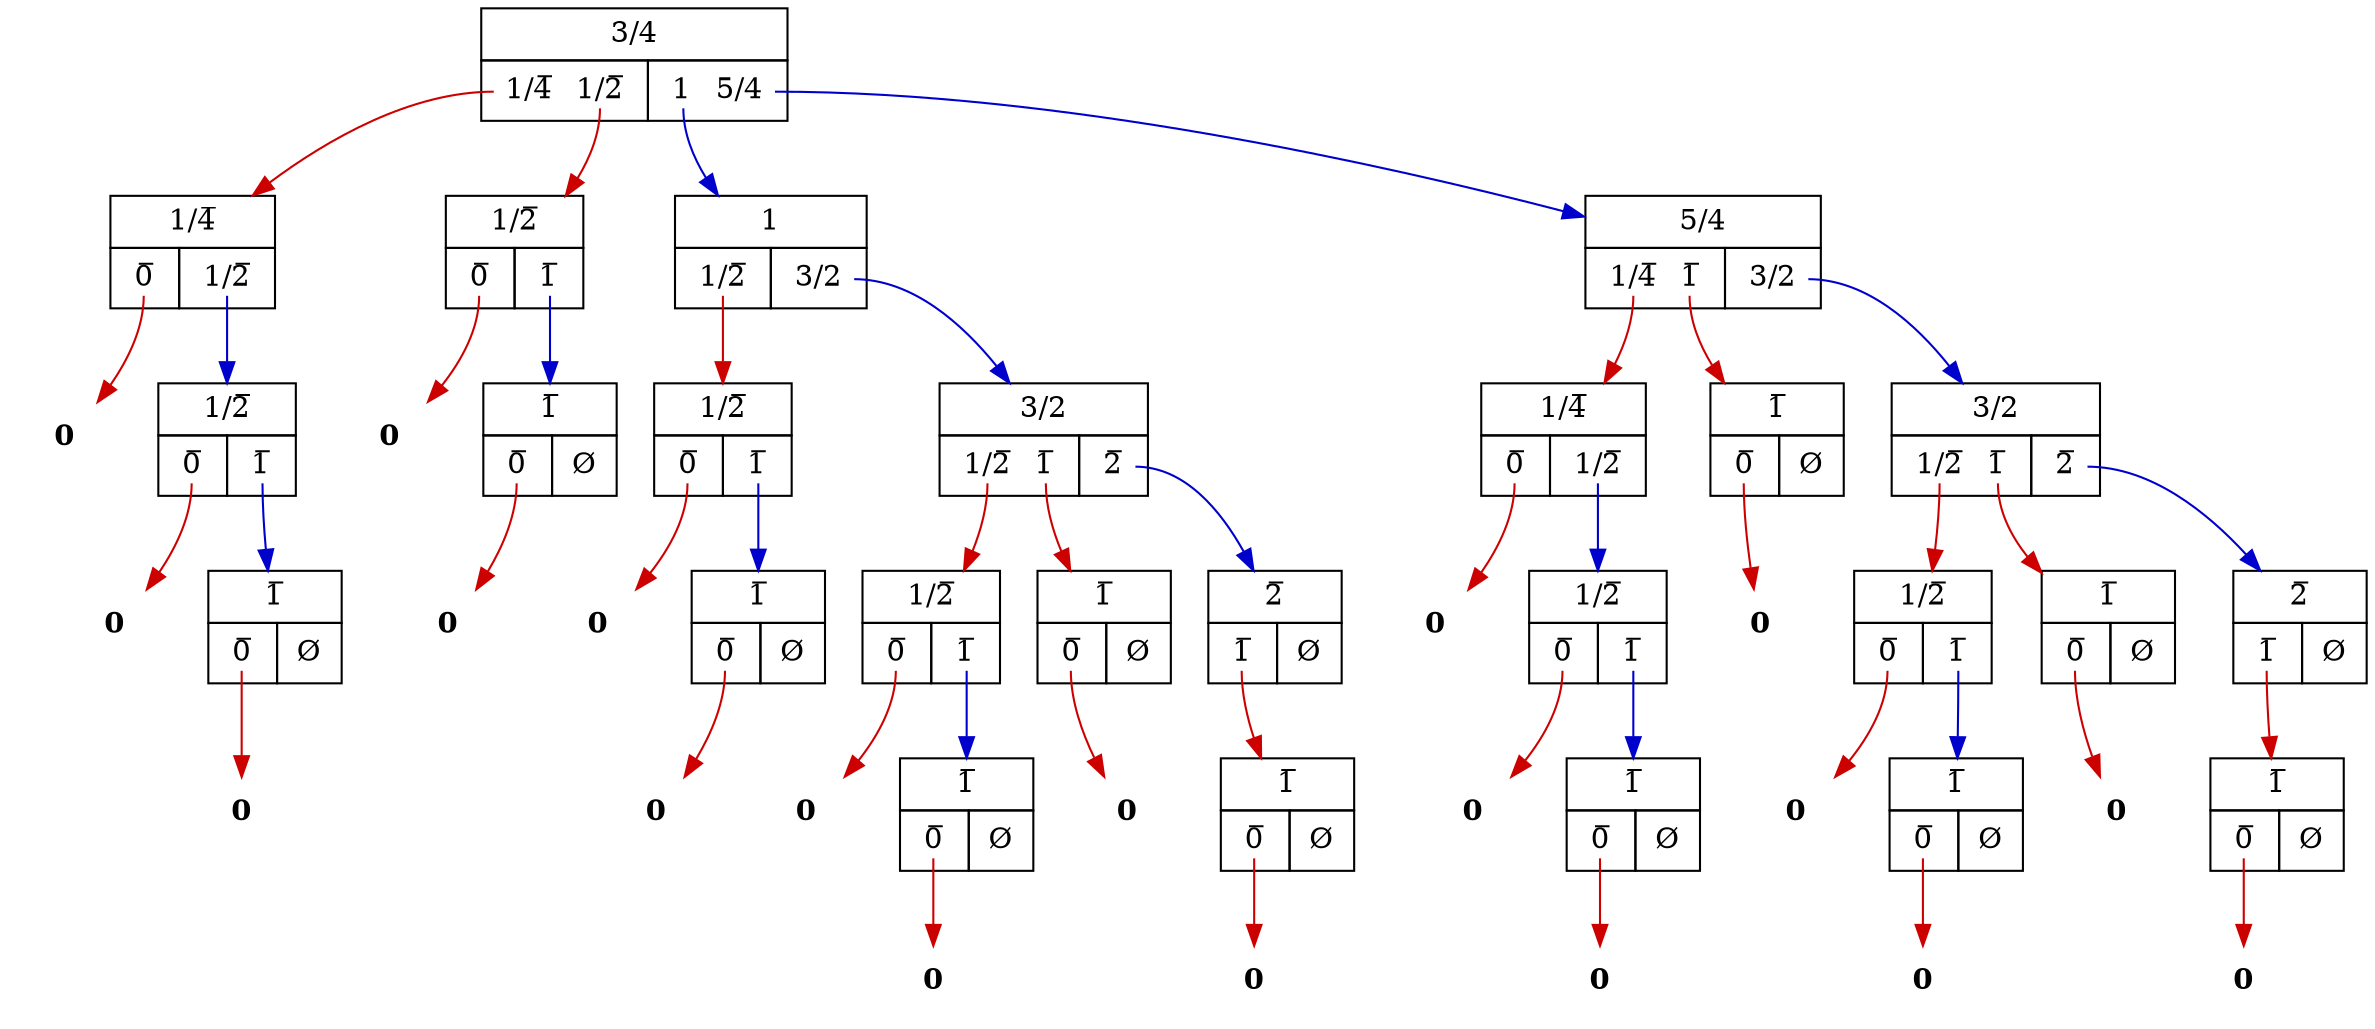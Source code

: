 digraph "0.75" {
   node_1 [shape=none,margin=0,label=
         <<TABLE BORDER="0" CELLBORDER="1" CELLSPACING="0" CELLPADDING="4">
         <TR><TD COLSPAN="2">3/4</TD></TR>
         <TR><TD PORT="L"> <TABLE BORDER="0" CELLBORDER="0" CELLPADDING="0"><TR><TD PORT="1/4,1"> 1/4̅ </TD> &nbsp; <TD PORT="1/2,2"> 1/2̅ </TD> &nbsp; </TR></TABLE> </TD><TD PORT="R"> <TABLE BORDER="0" CELLBORDER="0" CELLPADDING="0"><TR><TD PORT="1,1"> 1 </TD> &nbsp; <TD PORT="5/4,2"> 5/4 </TD> &nbsp; </TR></TABLE> </TD></TR>
         </TABLE>>,
         ];
   node_1:"1/4,1" -> node_2 [color="red3", dir=forward];
   node_2 [shape=none,margin=0,label=
         <<TABLE BORDER="0" CELLBORDER="1" CELLSPACING="0" CELLPADDING="4">
         <TR><TD COLSPAN="2">1/4̅</TD></TR>
         <TR><TD PORT="L"> <TABLE BORDER="0" CELLBORDER="0" CELLPADDING="0"><TR><TD PORT="0,1"> 0̅ </TD> &nbsp; </TR></TABLE> </TD><TD PORT="R"> <TABLE BORDER="0" CELLBORDER="0" CELLPADDING="0"><TR><TD PORT="1/2,1"> 1/2̅ </TD> &nbsp; </TR></TABLE> </TD></TR>
         </TABLE>>,
         ];
   node_2:"0,1" -> node_3 [color="red3", dir=forward];
   node_3 [shape=none,margin=0,label=<<B>0</B>>]
   node_2:"1/2,1" -> node_4 [color="blue3", dir=forward];
   node_4 [shape=none,margin=0,label=
         <<TABLE BORDER="0" CELLBORDER="1" CELLSPACING="0" CELLPADDING="4">
         <TR><TD COLSPAN="2">1/2̅</TD></TR>
         <TR><TD PORT="L"> <TABLE BORDER="0" CELLBORDER="0" CELLPADDING="0"><TR><TD PORT="0,1"> 0̅ </TD> &nbsp; </TR></TABLE> </TD><TD PORT="R"> <TABLE BORDER="0" CELLBORDER="0" CELLPADDING="0"><TR><TD PORT="1,1"> 1̅ </TD> &nbsp; </TR></TABLE> </TD></TR>
         </TABLE>>,
         ];
   node_4:"0,1" -> node_5 [color="red3", dir=forward];
   node_5 [shape=none,margin=0,label=<<B>0</B>>]
   node_4:"1,1" -> node_6 [color="blue3", dir=forward];
   node_6 [shape=none,margin=0,label=
         <<TABLE BORDER="0" CELLBORDER="1" CELLSPACING="0" CELLPADDING="4">
         <TR><TD COLSPAN="2">1̅</TD></TR>
         <TR><TD PORT="L"> <TABLE BORDER="0" CELLBORDER="0" CELLPADDING="0"><TR><TD PORT="0,1"> 0̅ </TD> &nbsp; </TR></TABLE> </TD><TD PORT="R"> Ø </TD></TR>
         </TABLE>>,
         ];
   node_6:"0,1" -> node_7 [color="red3", dir=forward];
   node_7 [shape=none,margin=0,label=<<B>0</B>>]
   node_1:"1/2,2" -> node_8 [color="red3", dir=forward];
   node_8 [shape=none,margin=0,label=
         <<TABLE BORDER="0" CELLBORDER="1" CELLSPACING="0" CELLPADDING="4">
         <TR><TD COLSPAN="2">1/2̅</TD></TR>
         <TR><TD PORT="L"> <TABLE BORDER="0" CELLBORDER="0" CELLPADDING="0"><TR><TD PORT="0,1"> 0̅ </TD> &nbsp; </TR></TABLE> </TD><TD PORT="R"> <TABLE BORDER="0" CELLBORDER="0" CELLPADDING="0"><TR><TD PORT="1,1"> 1̅ </TD> &nbsp; </TR></TABLE> </TD></TR>
         </TABLE>>,
         ];
   node_8:"0,1" -> node_9 [color="red3", dir=forward];
   node_9 [shape=none,margin=0,label=<<B>0</B>>]
   node_8:"1,1" -> node_10 [color="blue3", dir=forward];
   node_10 [shape=none,margin=0,label=
         <<TABLE BORDER="0" CELLBORDER="1" CELLSPACING="0" CELLPADDING="4">
         <TR><TD COLSPAN="2">1̅</TD></TR>
         <TR><TD PORT="L"> <TABLE BORDER="0" CELLBORDER="0" CELLPADDING="0"><TR><TD PORT="0,1"> 0̅ </TD> &nbsp; </TR></TABLE> </TD><TD PORT="R"> Ø </TD></TR>
         </TABLE>>,
         ];
   node_10:"0,1" -> node_11 [color="red3", dir=forward];
   node_11 [shape=none,margin=0,label=<<B>0</B>>]
   node_1:"1,1" -> node_12 [color="blue3", dir=forward];
   node_12 [shape=none,margin=0,label=
         <<TABLE BORDER="0" CELLBORDER="1" CELLSPACING="0" CELLPADDING="4">
         <TR><TD COLSPAN="2">1</TD></TR>
         <TR><TD PORT="L"> <TABLE BORDER="0" CELLBORDER="0" CELLPADDING="0"><TR><TD PORT="1/2,1"> 1/2̅ </TD> &nbsp; </TR></TABLE> </TD><TD PORT="R"> <TABLE BORDER="0" CELLBORDER="0" CELLPADDING="0"><TR><TD PORT="3/2,1"> 3/2 </TD> &nbsp; </TR></TABLE> </TD></TR>
         </TABLE>>,
         ];
   node_12:"1/2,1" -> node_13 [color="red3", dir=forward];
   node_13 [shape=none,margin=0,label=
         <<TABLE BORDER="0" CELLBORDER="1" CELLSPACING="0" CELLPADDING="4">
         <TR><TD COLSPAN="2">1/2̅</TD></TR>
         <TR><TD PORT="L"> <TABLE BORDER="0" CELLBORDER="0" CELLPADDING="0"><TR><TD PORT="0,1"> 0̅ </TD> &nbsp; </TR></TABLE> </TD><TD PORT="R"> <TABLE BORDER="0" CELLBORDER="0" CELLPADDING="0"><TR><TD PORT="1,1"> 1̅ </TD> &nbsp; </TR></TABLE> </TD></TR>
         </TABLE>>,
         ];
   node_13:"0,1" -> node_14 [color="red3", dir=forward];
   node_14 [shape=none,margin=0,label=<<B>0</B>>]
   node_13:"1,1" -> node_15 [color="blue3", dir=forward];
   node_15 [shape=none,margin=0,label=
         <<TABLE BORDER="0" CELLBORDER="1" CELLSPACING="0" CELLPADDING="4">
         <TR><TD COLSPAN="2">1̅</TD></TR>
         <TR><TD PORT="L"> <TABLE BORDER="0" CELLBORDER="0" CELLPADDING="0"><TR><TD PORT="0,1"> 0̅ </TD> &nbsp; </TR></TABLE> </TD><TD PORT="R"> Ø </TD></TR>
         </TABLE>>,
         ];
   node_15:"0,1" -> node_16 [color="red3", dir=forward];
   node_16 [shape=none,margin=0,label=<<B>0</B>>]
   node_12:"3/2,1" -> node_17 [color="blue3", dir=forward];
   node_17 [shape=none,margin=0,label=
         <<TABLE BORDER="0" CELLBORDER="1" CELLSPACING="0" CELLPADDING="4">
         <TR><TD COLSPAN="2">3/2</TD></TR>
         <TR><TD PORT="L"> <TABLE BORDER="0" CELLBORDER="0" CELLPADDING="0"><TR><TD PORT="1/2,1"> 1/2̅ </TD> &nbsp; <TD PORT="1,2"> 1̅ </TD> &nbsp; </TR></TABLE> </TD><TD PORT="R"> <TABLE BORDER="0" CELLBORDER="0" CELLPADDING="0"><TR><TD PORT="2,1"> 2̅ </TD> &nbsp; </TR></TABLE> </TD></TR>
         </TABLE>>,
         ];
   node_17:"1/2,1" -> node_18 [color="red3", dir=forward];
   node_18 [shape=none,margin=0,label=
         <<TABLE BORDER="0" CELLBORDER="1" CELLSPACING="0" CELLPADDING="4">
         <TR><TD COLSPAN="2">1/2̅</TD></TR>
         <TR><TD PORT="L"> <TABLE BORDER="0" CELLBORDER="0" CELLPADDING="0"><TR><TD PORT="0,1"> 0̅ </TD> &nbsp; </TR></TABLE> </TD><TD PORT="R"> <TABLE BORDER="0" CELLBORDER="0" CELLPADDING="0"><TR><TD PORT="1,1"> 1̅ </TD> &nbsp; </TR></TABLE> </TD></TR>
         </TABLE>>,
         ];
   node_18:"0,1" -> node_19 [color="red3", dir=forward];
   node_19 [shape=none,margin=0,label=<<B>0</B>>]
   node_18:"1,1" -> node_20 [color="blue3", dir=forward];
   node_20 [shape=none,margin=0,label=
         <<TABLE BORDER="0" CELLBORDER="1" CELLSPACING="0" CELLPADDING="4">
         <TR><TD COLSPAN="2">1̅</TD></TR>
         <TR><TD PORT="L"> <TABLE BORDER="0" CELLBORDER="0" CELLPADDING="0"><TR><TD PORT="0,1"> 0̅ </TD> &nbsp; </TR></TABLE> </TD><TD PORT="R"> Ø </TD></TR>
         </TABLE>>,
         ];
   node_20:"0,1" -> node_21 [color="red3", dir=forward];
   node_21 [shape=none,margin=0,label=<<B>0</B>>]
   node_17:"1,2" -> node_22 [color="red3", dir=forward];
   node_22 [shape=none,margin=0,label=
         <<TABLE BORDER="0" CELLBORDER="1" CELLSPACING="0" CELLPADDING="4">
         <TR><TD COLSPAN="2">1̅</TD></TR>
         <TR><TD PORT="L"> <TABLE BORDER="0" CELLBORDER="0" CELLPADDING="0"><TR><TD PORT="0,1"> 0̅ </TD> &nbsp; </TR></TABLE> </TD><TD PORT="R"> Ø </TD></TR>
         </TABLE>>,
         ];
   node_22:"0,1" -> node_23 [color="red3", dir=forward];
   node_23 [shape=none,margin=0,label=<<B>0</B>>]
   node_17:"2,1" -> node_24 [color="blue3", dir=forward];
   node_24 [shape=none,margin=0,label=
         <<TABLE BORDER="0" CELLBORDER="1" CELLSPACING="0" CELLPADDING="4">
         <TR><TD COLSPAN="2">2̅</TD></TR>
         <TR><TD PORT="L"> <TABLE BORDER="0" CELLBORDER="0" CELLPADDING="0"><TR><TD PORT="1,1"> 1̅ </TD> &nbsp; </TR></TABLE> </TD><TD PORT="R"> Ø </TD></TR>
         </TABLE>>,
         ];
   node_24:"1,1" -> node_25 [color="red3", dir=forward];
   node_25 [shape=none,margin=0,label=
         <<TABLE BORDER="0" CELLBORDER="1" CELLSPACING="0" CELLPADDING="4">
         <TR><TD COLSPAN="2">1̅</TD></TR>
         <TR><TD PORT="L"> <TABLE BORDER="0" CELLBORDER="0" CELLPADDING="0"><TR><TD PORT="0,1"> 0̅ </TD> &nbsp; </TR></TABLE> </TD><TD PORT="R"> Ø </TD></TR>
         </TABLE>>,
         ];
   node_25:"0,1" -> node_26 [color="red3", dir=forward];
   node_26 [shape=none,margin=0,label=<<B>0</B>>]
   node_1:"5/4,2" -> node_27 [color="blue3", dir=forward];
   node_27 [shape=none,margin=0,label=
         <<TABLE BORDER="0" CELLBORDER="1" CELLSPACING="0" CELLPADDING="4">
         <TR><TD COLSPAN="2">5/4</TD></TR>
         <TR><TD PORT="L"> <TABLE BORDER="0" CELLBORDER="0" CELLPADDING="0"><TR><TD PORT="1/4,1"> 1/4̅ </TD> &nbsp; <TD PORT="1,2"> 1̅ </TD> &nbsp; </TR></TABLE> </TD><TD PORT="R"> <TABLE BORDER="0" CELLBORDER="0" CELLPADDING="0"><TR><TD PORT="3/2,1"> 3/2 </TD> &nbsp; </TR></TABLE> </TD></TR>
         </TABLE>>,
         ];
   node_27:"1/4,1" -> node_28 [color="red3", dir=forward];
   node_28 [shape=none,margin=0,label=
         <<TABLE BORDER="0" CELLBORDER="1" CELLSPACING="0" CELLPADDING="4">
         <TR><TD COLSPAN="2">1/4̅</TD></TR>
         <TR><TD PORT="L"> <TABLE BORDER="0" CELLBORDER="0" CELLPADDING="0"><TR><TD PORT="0,1"> 0̅ </TD> &nbsp; </TR></TABLE> </TD><TD PORT="R"> <TABLE BORDER="0" CELLBORDER="0" CELLPADDING="0"><TR><TD PORT="1/2,1"> 1/2̅ </TD> &nbsp; </TR></TABLE> </TD></TR>
         </TABLE>>,
         ];
   node_28:"0,1" -> node_29 [color="red3", dir=forward];
   node_29 [shape=none,margin=0,label=<<B>0</B>>]
   node_28:"1/2,1" -> node_30 [color="blue3", dir=forward];
   node_30 [shape=none,margin=0,label=
         <<TABLE BORDER="0" CELLBORDER="1" CELLSPACING="0" CELLPADDING="4">
         <TR><TD COLSPAN="2">1/2̅</TD></TR>
         <TR><TD PORT="L"> <TABLE BORDER="0" CELLBORDER="0" CELLPADDING="0"><TR><TD PORT="0,1"> 0̅ </TD> &nbsp; </TR></TABLE> </TD><TD PORT="R"> <TABLE BORDER="0" CELLBORDER="0" CELLPADDING="0"><TR><TD PORT="1,1"> 1̅ </TD> &nbsp; </TR></TABLE> </TD></TR>
         </TABLE>>,
         ];
   node_30:"0,1" -> node_31 [color="red3", dir=forward];
   node_31 [shape=none,margin=0,label=<<B>0</B>>]
   node_30:"1,1" -> node_32 [color="blue3", dir=forward];
   node_32 [shape=none,margin=0,label=
         <<TABLE BORDER="0" CELLBORDER="1" CELLSPACING="0" CELLPADDING="4">
         <TR><TD COLSPAN="2">1̅</TD></TR>
         <TR><TD PORT="L"> <TABLE BORDER="0" CELLBORDER="0" CELLPADDING="0"><TR><TD PORT="0,1"> 0̅ </TD> &nbsp; </TR></TABLE> </TD><TD PORT="R"> Ø </TD></TR>
         </TABLE>>,
         ];
   node_32:"0,1" -> node_33 [color="red3", dir=forward];
   node_33 [shape=none,margin=0,label=<<B>0</B>>]
   node_27:"1,2" -> node_34 [color="red3", dir=forward];
   node_34 [shape=none,margin=0,label=
         <<TABLE BORDER="0" CELLBORDER="1" CELLSPACING="0" CELLPADDING="4">
         <TR><TD COLSPAN="2">1̅</TD></TR>
         <TR><TD PORT="L"> <TABLE BORDER="0" CELLBORDER="0" CELLPADDING="0"><TR><TD PORT="0,1"> 0̅ </TD> &nbsp; </TR></TABLE> </TD><TD PORT="R"> Ø </TD></TR>
         </TABLE>>,
         ];
   node_34:"0,1" -> node_35 [color="red3", dir=forward];
   node_35 [shape=none,margin=0,label=<<B>0</B>>]
   node_27:"3/2,1" -> node_36 [color="blue3", dir=forward];
   node_36 [shape=none,margin=0,label=
         <<TABLE BORDER="0" CELLBORDER="1" CELLSPACING="0" CELLPADDING="4">
         <TR><TD COLSPAN="2">3/2</TD></TR>
         <TR><TD PORT="L"> <TABLE BORDER="0" CELLBORDER="0" CELLPADDING="0"><TR><TD PORT="1/2,1"> 1/2̅ </TD> &nbsp; <TD PORT="1,2"> 1̅ </TD> &nbsp; </TR></TABLE> </TD><TD PORT="R"> <TABLE BORDER="0" CELLBORDER="0" CELLPADDING="0"><TR><TD PORT="2,1"> 2̅ </TD> &nbsp; </TR></TABLE> </TD></TR>
         </TABLE>>,
         ];
   node_36:"1/2,1" -> node_37 [color="red3", dir=forward];
   node_37 [shape=none,margin=0,label=
         <<TABLE BORDER="0" CELLBORDER="1" CELLSPACING="0" CELLPADDING="4">
         <TR><TD COLSPAN="2">1/2̅</TD></TR>
         <TR><TD PORT="L"> <TABLE BORDER="0" CELLBORDER="0" CELLPADDING="0"><TR><TD PORT="0,1"> 0̅ </TD> &nbsp; </TR></TABLE> </TD><TD PORT="R"> <TABLE BORDER="0" CELLBORDER="0" CELLPADDING="0"><TR><TD PORT="1,1"> 1̅ </TD> &nbsp; </TR></TABLE> </TD></TR>
         </TABLE>>,
         ];
   node_37:"0,1" -> node_38 [color="red3", dir=forward];
   node_38 [shape=none,margin=0,label=<<B>0</B>>]
   node_37:"1,1" -> node_39 [color="blue3", dir=forward];
   node_39 [shape=none,margin=0,label=
         <<TABLE BORDER="0" CELLBORDER="1" CELLSPACING="0" CELLPADDING="4">
         <TR><TD COLSPAN="2">1̅</TD></TR>
         <TR><TD PORT="L"> <TABLE BORDER="0" CELLBORDER="0" CELLPADDING="0"><TR><TD PORT="0,1"> 0̅ </TD> &nbsp; </TR></TABLE> </TD><TD PORT="R"> Ø </TD></TR>
         </TABLE>>,
         ];
   node_39:"0,1" -> node_40 [color="red3", dir=forward];
   node_40 [shape=none,margin=0,label=<<B>0</B>>]
   node_36:"1,2" -> node_41 [color="red3", dir=forward];
   node_41 [shape=none,margin=0,label=
         <<TABLE BORDER="0" CELLBORDER="1" CELLSPACING="0" CELLPADDING="4">
         <TR><TD COLSPAN="2">1̅</TD></TR>
         <TR><TD PORT="L"> <TABLE BORDER="0" CELLBORDER="0" CELLPADDING="0"><TR><TD PORT="0,1"> 0̅ </TD> &nbsp; </TR></TABLE> </TD><TD PORT="R"> Ø </TD></TR>
         </TABLE>>,
         ];
   node_41:"0,1" -> node_42 [color="red3", dir=forward];
   node_42 [shape=none,margin=0,label=<<B>0</B>>]
   node_36:"2,1" -> node_43 [color="blue3", dir=forward];
   node_43 [shape=none,margin=0,label=
         <<TABLE BORDER="0" CELLBORDER="1" CELLSPACING="0" CELLPADDING="4">
         <TR><TD COLSPAN="2">2̅</TD></TR>
         <TR><TD PORT="L"> <TABLE BORDER="0" CELLBORDER="0" CELLPADDING="0"><TR><TD PORT="1,1"> 1̅ </TD> &nbsp; </TR></TABLE> </TD><TD PORT="R"> Ø </TD></TR>
         </TABLE>>,
         ];
   node_43:"1,1" -> node_44 [color="red3", dir=forward];
   node_44 [shape=none,margin=0,label=
         <<TABLE BORDER="0" CELLBORDER="1" CELLSPACING="0" CELLPADDING="4">
         <TR><TD COLSPAN="2">1̅</TD></TR>
         <TR><TD PORT="L"> <TABLE BORDER="0" CELLBORDER="0" CELLPADDING="0"><TR><TD PORT="0,1"> 0̅ </TD> &nbsp; </TR></TABLE> </TD><TD PORT="R"> Ø </TD></TR>
         </TABLE>>,
         ];
   node_44:"0,1" -> node_45 [color="red3", dir=forward];
   node_45 [shape=none,margin=0,label=<<B>0</B>>]
}
